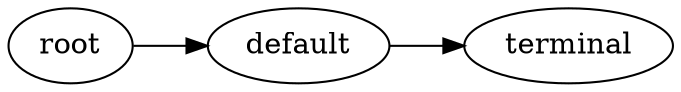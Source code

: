 digraph default {
	graph [rankdir=LR]
	root_216 [label=root href="javascript:s=&quot;\(\)\nNone&quot;; console.log(s); alert(s);"]
	default_217 [label=default href="javascript:s=&quot;\(&#x27;default&#x27;,\)\nTactileSwitchTL59Lead&quot;; console.log(s); alert(s);" tooltip=TactileSwitchTL59Lead]
	terminal_218 [label=terminal href="javascript:s=&quot;\(&#x27;default&#x27;,\ &#x27;terminal&#x27;\)\nBox&quot;; console.log(s); alert(s);" tooltip=Box]
	root_216 -> default_217
	default_217 -> terminal_218
}
